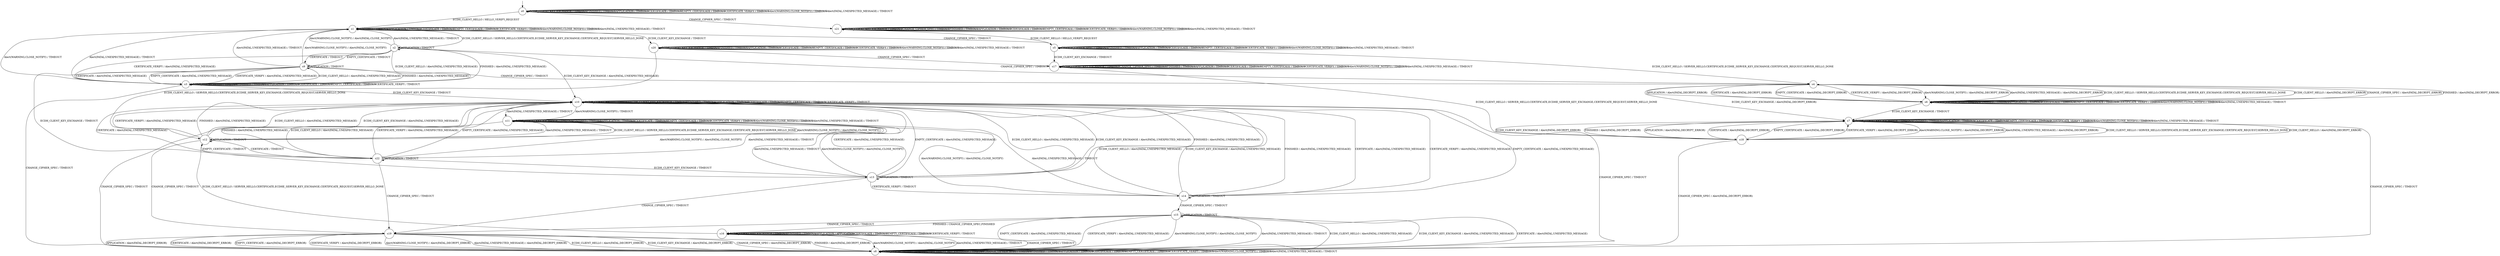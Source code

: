 digraph g {

	s0 [shape="circle" label="s0"];
	s1 [shape="circle" label="s1"];
	s2 [shape="circle" label="s2"];
	s3 [shape="circle" label="s3"];
	s4 [shape="circle" label="s4"];
	s5 [shape="circle" label="s5"];
	s6 [shape="circle" label="s6"];
	s7 [shape="circle" label="s7"];
	s8 [shape="circle" label="s8"];
	s9 [shape="circle" label="s9"];
	s10 [shape="circle" label="s10"];
	s11 [shape="circle" label="s11"];
	s12 [shape="circle" label="s12"];
	s13 [shape="circle" label="s13"];
	s14 [shape="circle" label="s14"];
	s15 [shape="circle" label="s15"];
	s16 [shape="circle" label="s16"];
	s17 [shape="circle" label="s17"];
	s18 [shape="circle" label="s18"];
	s19 [shape="circle" label="s19"];
	s20 [shape="circle" label="s20"];
	s21 [shape="circle" label="s21"];
	s22 [shape="circle" label="s22"];
	s0 -> s1 [label="ECDH_CLIENT_HELLO / HELLO_VERIFY_REQUEST"];
	s0 -> s0 [label="ECDH_CLIENT_KEY_EXCHANGE / TIMEOUT"];
	s0 -> s21 [label="CHANGE_CIPHER_SPEC / TIMEOUT"];
	s0 -> s0 [label="FINISHED / TIMEOUT"];
	s0 -> s0 [label="APPLICATION / TIMEOUT"];
	s0 -> s0 [label="CERTIFICATE / TIMEOUT"];
	s0 -> s0 [label="EMPTY_CERTIFICATE / TIMEOUT"];
	s0 -> s0 [label="CERTIFICATE_VERIFY / TIMEOUT"];
	s0 -> s0 [label="Alert(WARNING,CLOSE_NOTIFY) / TIMEOUT"];
	s0 -> s0 [label="Alert(FATAL,UNEXPECTED_MESSAGE) / TIMEOUT"];
	s1 -> s2 [label="ECDH_CLIENT_HELLO / SERVER_HELLO,CERTIFICATE,ECDHE_SERVER_KEY_EXCHANGE,CERTIFICATE_REQUEST,SERVER_HELLO_DONE"];
	s1 -> s20 [label="ECDH_CLIENT_KEY_EXCHANGE / TIMEOUT"];
	s1 -> s5 [label="CHANGE_CIPHER_SPEC / TIMEOUT"];
	s1 -> s1 [label="FINISHED / TIMEOUT"];
	s1 -> s1 [label="APPLICATION / TIMEOUT"];
	s1 -> s1 [label="CERTIFICATE / TIMEOUT"];
	s1 -> s1 [label="EMPTY_CERTIFICATE / TIMEOUT"];
	s1 -> s1 [label="CERTIFICATE_VERIFY / TIMEOUT"];
	s1 -> s1 [label="Alert(WARNING,CLOSE_NOTIFY) / TIMEOUT"];
	s1 -> s1 [label="Alert(FATAL,UNEXPECTED_MESSAGE) / TIMEOUT"];
	s2 -> s3 [label="ECDH_CLIENT_HELLO / Alert(FATAL,UNEXPECTED_MESSAGE)"];
	s2 -> s10 [label="ECDH_CLIENT_KEY_EXCHANGE / Alert(FATAL,UNEXPECTED_MESSAGE)"];
	s2 -> s4 [label="CHANGE_CIPHER_SPEC / TIMEOUT"];
	s2 -> s3 [label="FINISHED / Alert(FATAL,UNEXPECTED_MESSAGE)"];
	s2 -> s2 [label="APPLICATION / TIMEOUT"];
	s2 -> s9 [label="CERTIFICATE / TIMEOUT"];
	s2 -> s9 [label="EMPTY_CERTIFICATE / TIMEOUT"];
	s2 -> s3 [label="CERTIFICATE_VERIFY / Alert(FATAL,UNEXPECTED_MESSAGE)"];
	s2 -> s1 [label="Alert(WARNING,CLOSE_NOTIFY) / Alert(FATAL,CLOSE_NOTIFY)"];
	s2 -> s1 [label="Alert(FATAL,UNEXPECTED_MESSAGE) / TIMEOUT"];
	s3 -> s3 [label="ECDH_CLIENT_HELLO / TIMEOUT"];
	s3 -> s10 [label="ECDH_CLIENT_KEY_EXCHANGE / TIMEOUT"];
	s3 -> s8 [label="CHANGE_CIPHER_SPEC / TIMEOUT"];
	s3 -> s3 [label="FINISHED / TIMEOUT"];
	s3 -> s3 [label="APPLICATION / TIMEOUT"];
	s3 -> s3 [label="CERTIFICATE / TIMEOUT"];
	s3 -> s3 [label="EMPTY_CERTIFICATE / TIMEOUT"];
	s3 -> s3 [label="CERTIFICATE_VERIFY / TIMEOUT"];
	s3 -> s1 [label="Alert(WARNING,CLOSE_NOTIFY) / TIMEOUT"];
	s3 -> s1 [label="Alert(FATAL,UNEXPECTED_MESSAGE) / TIMEOUT"];
	s4 -> s6 [label="ECDH_CLIENT_HELLO / Alert(FATAL,DECRYPT_ERROR)"];
	s4 -> s7 [label="ECDH_CLIENT_KEY_EXCHANGE / Alert(FATAL,DECRYPT_ERROR)"];
	s4 -> s6 [label="CHANGE_CIPHER_SPEC / Alert(FATAL,DECRYPT_ERROR)"];
	s4 -> s6 [label="FINISHED / Alert(FATAL,DECRYPT_ERROR)"];
	s4 -> s6 [label="APPLICATION / Alert(FATAL,DECRYPT_ERROR)"];
	s4 -> s6 [label="CERTIFICATE / Alert(FATAL,DECRYPT_ERROR)"];
	s4 -> s6 [label="EMPTY_CERTIFICATE / Alert(FATAL,DECRYPT_ERROR)"];
	s4 -> s6 [label="CERTIFICATE_VERIFY / Alert(FATAL,DECRYPT_ERROR)"];
	s4 -> s6 [label="Alert(WARNING,CLOSE_NOTIFY) / Alert(FATAL,DECRYPT_ERROR)"];
	s4 -> s6 [label="Alert(FATAL,UNEXPECTED_MESSAGE) / Alert(FATAL,DECRYPT_ERROR)"];
	s5 -> s4 [label="ECDH_CLIENT_HELLO / SERVER_HELLO,CERTIFICATE,ECDHE_SERVER_KEY_EXCHANGE,CERTIFICATE_REQUEST,SERVER_HELLO_DONE"];
	s5 -> s17 [label="ECDH_CLIENT_KEY_EXCHANGE / TIMEOUT"];
	s5 -> s5 [label="CHANGE_CIPHER_SPEC / TIMEOUT"];
	s5 -> s5 [label="FINISHED / TIMEOUT"];
	s5 -> s5 [label="APPLICATION / TIMEOUT"];
	s5 -> s5 [label="CERTIFICATE / TIMEOUT"];
	s5 -> s5 [label="EMPTY_CERTIFICATE / TIMEOUT"];
	s5 -> s5 [label="CERTIFICATE_VERIFY / TIMEOUT"];
	s5 -> s5 [label="Alert(WARNING,CLOSE_NOTIFY) / TIMEOUT"];
	s5 -> s5 [label="Alert(FATAL,UNEXPECTED_MESSAGE) / TIMEOUT"];
	s6 -> s4 [label="ECDH_CLIENT_HELLO / SERVER_HELLO,CERTIFICATE,ECDHE_SERVER_KEY_EXCHANGE,CERTIFICATE_REQUEST,SERVER_HELLO_DONE"];
	s6 -> s7 [label="ECDH_CLIENT_KEY_EXCHANGE / TIMEOUT"];
	s6 -> s6 [label="CHANGE_CIPHER_SPEC / TIMEOUT"];
	s6 -> s6 [label="FINISHED / TIMEOUT"];
	s6 -> s6 [label="APPLICATION / TIMEOUT"];
	s6 -> s6 [label="CERTIFICATE / TIMEOUT"];
	s6 -> s6 [label="EMPTY_CERTIFICATE / TIMEOUT"];
	s6 -> s6 [label="CERTIFICATE_VERIFY / TIMEOUT"];
	s6 -> s6 [label="Alert(WARNING,CLOSE_NOTIFY) / TIMEOUT"];
	s6 -> s6 [label="Alert(FATAL,UNEXPECTED_MESSAGE) / TIMEOUT"];
	s7 -> s18 [label="ECDH_CLIENT_HELLO / SERVER_HELLO,CERTIFICATE,ECDHE_SERVER_KEY_EXCHANGE,CERTIFICATE_REQUEST,SERVER_HELLO_DONE"];
	s7 -> s7 [label="ECDH_CLIENT_KEY_EXCHANGE / TIMEOUT"];
	s7 -> s8 [label="CHANGE_CIPHER_SPEC / TIMEOUT"];
	s7 -> s7 [label="FINISHED / TIMEOUT"];
	s7 -> s7 [label="APPLICATION / TIMEOUT"];
	s7 -> s7 [label="CERTIFICATE / TIMEOUT"];
	s7 -> s7 [label="EMPTY_CERTIFICATE / TIMEOUT"];
	s7 -> s7 [label="CERTIFICATE_VERIFY / TIMEOUT"];
	s7 -> s7 [label="Alert(WARNING,CLOSE_NOTIFY) / TIMEOUT"];
	s7 -> s7 [label="Alert(FATAL,UNEXPECTED_MESSAGE) / TIMEOUT"];
	s8 -> s8 [label="ECDH_CLIENT_HELLO / TIMEOUT"];
	s8 -> s8 [label="ECDH_CLIENT_KEY_EXCHANGE / TIMEOUT"];
	s8 -> s8 [label="CHANGE_CIPHER_SPEC / TIMEOUT"];
	s8 -> s8 [label="FINISHED / TIMEOUT"];
	s8 -> s8 [label="APPLICATION / TIMEOUT"];
	s8 -> s8 [label="CERTIFICATE / TIMEOUT"];
	s8 -> s8 [label="EMPTY_CERTIFICATE / TIMEOUT"];
	s8 -> s8 [label="CERTIFICATE_VERIFY / TIMEOUT"];
	s8 -> s8 [label="Alert(WARNING,CLOSE_NOTIFY) / TIMEOUT"];
	s8 -> s8 [label="Alert(FATAL,UNEXPECTED_MESSAGE) / TIMEOUT"];
	s9 -> s3 [label="ECDH_CLIENT_HELLO / Alert(FATAL,UNEXPECTED_MESSAGE)"];
	s9 -> s13 [label="ECDH_CLIENT_KEY_EXCHANGE / TIMEOUT"];
	s9 -> s4 [label="CHANGE_CIPHER_SPEC / TIMEOUT"];
	s9 -> s3 [label="FINISHED / Alert(FATAL,UNEXPECTED_MESSAGE)"];
	s9 -> s9 [label="APPLICATION / TIMEOUT"];
	s9 -> s3 [label="CERTIFICATE / Alert(FATAL,UNEXPECTED_MESSAGE)"];
	s9 -> s3 [label="EMPTY_CERTIFICATE / Alert(FATAL,UNEXPECTED_MESSAGE)"];
	s9 -> s3 [label="CERTIFICATE_VERIFY / Alert(FATAL,UNEXPECTED_MESSAGE)"];
	s9 -> s1 [label="Alert(WARNING,CLOSE_NOTIFY) / Alert(FATAL,CLOSE_NOTIFY)"];
	s9 -> s1 [label="Alert(FATAL,UNEXPECTED_MESSAGE) / TIMEOUT"];
	s10 -> s10 [label="ECDH_CLIENT_HELLO / TIMEOUT"];
	s10 -> s10 [label="ECDH_CLIENT_KEY_EXCHANGE / TIMEOUT"];
	s10 -> s8 [label="CHANGE_CIPHER_SPEC / TIMEOUT"];
	s10 -> s10 [label="FINISHED / TIMEOUT"];
	s10 -> s10 [label="APPLICATION / TIMEOUT"];
	s10 -> s10 [label="CERTIFICATE / TIMEOUT"];
	s10 -> s10 [label="EMPTY_CERTIFICATE / TIMEOUT"];
	s10 -> s10 [label="CERTIFICATE_VERIFY / TIMEOUT"];
	s10 -> s11 [label="Alert(WARNING,CLOSE_NOTIFY) / TIMEOUT"];
	s10 -> s11 [label="Alert(FATAL,UNEXPECTED_MESSAGE) / TIMEOUT"];
	s11 -> s12 [label="ECDH_CLIENT_HELLO / SERVER_HELLO,CERTIFICATE,ECDHE_SERVER_KEY_EXCHANGE,CERTIFICATE_REQUEST,SERVER_HELLO_DONE"];
	s11 -> s11 [label="ECDH_CLIENT_KEY_EXCHANGE / TIMEOUT"];
	s11 -> s8 [label="CHANGE_CIPHER_SPEC / TIMEOUT"];
	s11 -> s11 [label="FINISHED / TIMEOUT"];
	s11 -> s11 [label="APPLICATION / TIMEOUT"];
	s11 -> s11 [label="CERTIFICATE / TIMEOUT"];
	s11 -> s11 [label="EMPTY_CERTIFICATE / TIMEOUT"];
	s11 -> s11 [label="CERTIFICATE_VERIFY / TIMEOUT"];
	s11 -> s11 [label="Alert(WARNING,CLOSE_NOTIFY) / TIMEOUT"];
	s11 -> s11 [label="Alert(FATAL,UNEXPECTED_MESSAGE) / TIMEOUT"];
	s12 -> s10 [label="ECDH_CLIENT_HELLO / Alert(FATAL,UNEXPECTED_MESSAGE)"];
	s12 -> s10 [label="ECDH_CLIENT_KEY_EXCHANGE / Alert(FATAL,UNEXPECTED_MESSAGE)"];
	s12 -> s19 [label="CHANGE_CIPHER_SPEC / TIMEOUT"];
	s12 -> s10 [label="FINISHED / Alert(FATAL,UNEXPECTED_MESSAGE)"];
	s12 -> s12 [label="APPLICATION / TIMEOUT"];
	s12 -> s22 [label="CERTIFICATE / TIMEOUT"];
	s12 -> s22 [label="EMPTY_CERTIFICATE / TIMEOUT"];
	s12 -> s10 [label="CERTIFICATE_VERIFY / Alert(FATAL,UNEXPECTED_MESSAGE)"];
	s12 -> s11 [label="Alert(WARNING,CLOSE_NOTIFY) / Alert(FATAL,CLOSE_NOTIFY)"];
	s12 -> s11 [label="Alert(FATAL,UNEXPECTED_MESSAGE) / TIMEOUT"];
	s13 -> s10 [label="ECDH_CLIENT_HELLO / Alert(FATAL,UNEXPECTED_MESSAGE)"];
	s13 -> s10 [label="ECDH_CLIENT_KEY_EXCHANGE / Alert(FATAL,UNEXPECTED_MESSAGE)"];
	s13 -> s19 [label="CHANGE_CIPHER_SPEC / TIMEOUT"];
	s13 -> s10 [label="FINISHED / Alert(FATAL,UNEXPECTED_MESSAGE)"];
	s13 -> s13 [label="APPLICATION / TIMEOUT"];
	s13 -> s10 [label="CERTIFICATE / Alert(FATAL,UNEXPECTED_MESSAGE)"];
	s13 -> s10 [label="EMPTY_CERTIFICATE / Alert(FATAL,UNEXPECTED_MESSAGE)"];
	s13 -> s14 [label="CERTIFICATE_VERIFY / TIMEOUT"];
	s13 -> s11 [label="Alert(WARNING,CLOSE_NOTIFY) / Alert(FATAL,CLOSE_NOTIFY)"];
	s13 -> s11 [label="Alert(FATAL,UNEXPECTED_MESSAGE) / TIMEOUT"];
	s14 -> s10 [label="ECDH_CLIENT_HELLO / Alert(FATAL,UNEXPECTED_MESSAGE)"];
	s14 -> s10 [label="ECDH_CLIENT_KEY_EXCHANGE / Alert(FATAL,UNEXPECTED_MESSAGE)"];
	s14 -> s15 [label="CHANGE_CIPHER_SPEC / TIMEOUT"];
	s14 -> s10 [label="FINISHED / Alert(FATAL,UNEXPECTED_MESSAGE)"];
	s14 -> s14 [label="APPLICATION / TIMEOUT"];
	s14 -> s10 [label="CERTIFICATE / Alert(FATAL,UNEXPECTED_MESSAGE)"];
	s14 -> s10 [label="EMPTY_CERTIFICATE / Alert(FATAL,UNEXPECTED_MESSAGE)"];
	s14 -> s10 [label="CERTIFICATE_VERIFY / Alert(FATAL,UNEXPECTED_MESSAGE)"];
	s14 -> s11 [label="Alert(WARNING,CLOSE_NOTIFY) / Alert(FATAL,CLOSE_NOTIFY)"];
	s14 -> s11 [label="Alert(FATAL,UNEXPECTED_MESSAGE) / TIMEOUT"];
	s15 -> s8 [label="ECDH_CLIENT_HELLO / Alert(FATAL,UNEXPECTED_MESSAGE)"];
	s15 -> s8 [label="ECDH_CLIENT_KEY_EXCHANGE / Alert(FATAL,UNEXPECTED_MESSAGE)"];
	s15 -> s19 [label="CHANGE_CIPHER_SPEC / TIMEOUT"];
	s15 -> s16 [label="FINISHED / CHANGE_CIPHER_SPEC,FINISHED"];
	s15 -> s15 [label="APPLICATION / TIMEOUT"];
	s15 -> s8 [label="CERTIFICATE / Alert(FATAL,UNEXPECTED_MESSAGE)"];
	s15 -> s8 [label="EMPTY_CERTIFICATE / Alert(FATAL,UNEXPECTED_MESSAGE)"];
	s15 -> s8 [label="CERTIFICATE_VERIFY / Alert(FATAL,UNEXPECTED_MESSAGE)"];
	s15 -> s8 [label="Alert(WARNING,CLOSE_NOTIFY) / Alert(FATAL,CLOSE_NOTIFY)"];
	s15 -> s8 [label="Alert(FATAL,UNEXPECTED_MESSAGE) / TIMEOUT"];
	s16 -> s12 [label="ECDH_CLIENT_HELLO / SERVER_HELLO,CERTIFICATE,ECDHE_SERVER_KEY_EXCHANGE,CERTIFICATE_REQUEST,SERVER_HELLO_DONE"];
	s16 -> s16 [label="ECDH_CLIENT_KEY_EXCHANGE / TIMEOUT"];
	s16 -> s8 [label="CHANGE_CIPHER_SPEC / TIMEOUT"];
	s16 -> s16 [label="FINISHED / TIMEOUT"];
	s16 -> s16 [label="APPLICATION / APPLICATION"];
	s16 -> s16 [label="CERTIFICATE / TIMEOUT"];
	s16 -> s16 [label="EMPTY_CERTIFICATE / TIMEOUT"];
	s16 -> s16 [label="CERTIFICATE_VERIFY / TIMEOUT"];
	s16 -> s8 [label="Alert(WARNING,CLOSE_NOTIFY) / Alert(FATAL,CLOSE_NOTIFY)"];
	s16 -> s8 [label="Alert(FATAL,UNEXPECTED_MESSAGE) / TIMEOUT"];
	s17 -> s18 [label="ECDH_CLIENT_HELLO / SERVER_HELLO,CERTIFICATE,ECDHE_SERVER_KEY_EXCHANGE,CERTIFICATE_REQUEST,SERVER_HELLO_DONE"];
	s17 -> s17 [label="ECDH_CLIENT_KEY_EXCHANGE / TIMEOUT"];
	s17 -> s17 [label="CHANGE_CIPHER_SPEC / TIMEOUT"];
	s17 -> s17 [label="FINISHED / TIMEOUT"];
	s17 -> s17 [label="APPLICATION / TIMEOUT"];
	s17 -> s17 [label="CERTIFICATE / TIMEOUT"];
	s17 -> s17 [label="EMPTY_CERTIFICATE / TIMEOUT"];
	s17 -> s17 [label="CERTIFICATE_VERIFY / TIMEOUT"];
	s17 -> s17 [label="Alert(WARNING,CLOSE_NOTIFY) / TIMEOUT"];
	s17 -> s17 [label="Alert(FATAL,UNEXPECTED_MESSAGE) / TIMEOUT"];
	s18 -> s7 [label="ECDH_CLIENT_HELLO / Alert(FATAL,DECRYPT_ERROR)"];
	s18 -> s7 [label="ECDH_CLIENT_KEY_EXCHANGE / Alert(FATAL,DECRYPT_ERROR)"];
	s18 -> s8 [label="CHANGE_CIPHER_SPEC / Alert(FATAL,DECRYPT_ERROR)"];
	s18 -> s7 [label="FINISHED / Alert(FATAL,DECRYPT_ERROR)"];
	s18 -> s7 [label="APPLICATION / Alert(FATAL,DECRYPT_ERROR)"];
	s18 -> s7 [label="CERTIFICATE / Alert(FATAL,DECRYPT_ERROR)"];
	s18 -> s7 [label="EMPTY_CERTIFICATE / Alert(FATAL,DECRYPT_ERROR)"];
	s18 -> s7 [label="CERTIFICATE_VERIFY / Alert(FATAL,DECRYPT_ERROR)"];
	s18 -> s7 [label="Alert(WARNING,CLOSE_NOTIFY) / Alert(FATAL,DECRYPT_ERROR)"];
	s18 -> s7 [label="Alert(FATAL,UNEXPECTED_MESSAGE) / Alert(FATAL,DECRYPT_ERROR)"];
	s19 -> s8 [label="ECDH_CLIENT_HELLO / Alert(FATAL,DECRYPT_ERROR)"];
	s19 -> s8 [label="ECDH_CLIENT_KEY_EXCHANGE / Alert(FATAL,DECRYPT_ERROR)"];
	s19 -> s8 [label="CHANGE_CIPHER_SPEC / Alert(FATAL,DECRYPT_ERROR)"];
	s19 -> s8 [label="FINISHED / Alert(FATAL,DECRYPT_ERROR)"];
	s19 -> s8 [label="APPLICATION / Alert(FATAL,DECRYPT_ERROR)"];
	s19 -> s8 [label="CERTIFICATE / Alert(FATAL,DECRYPT_ERROR)"];
	s19 -> s8 [label="EMPTY_CERTIFICATE / Alert(FATAL,DECRYPT_ERROR)"];
	s19 -> s8 [label="CERTIFICATE_VERIFY / Alert(FATAL,DECRYPT_ERROR)"];
	s19 -> s8 [label="Alert(WARNING,CLOSE_NOTIFY) / Alert(FATAL,DECRYPT_ERROR)"];
	s19 -> s8 [label="Alert(FATAL,UNEXPECTED_MESSAGE) / Alert(FATAL,DECRYPT_ERROR)"];
	s20 -> s12 [label="ECDH_CLIENT_HELLO / SERVER_HELLO,CERTIFICATE,ECDHE_SERVER_KEY_EXCHANGE,CERTIFICATE_REQUEST,SERVER_HELLO_DONE"];
	s20 -> s20 [label="ECDH_CLIENT_KEY_EXCHANGE / TIMEOUT"];
	s20 -> s17 [label="CHANGE_CIPHER_SPEC / TIMEOUT"];
	s20 -> s20 [label="FINISHED / TIMEOUT"];
	s20 -> s20 [label="APPLICATION / TIMEOUT"];
	s20 -> s20 [label="CERTIFICATE / TIMEOUT"];
	s20 -> s20 [label="EMPTY_CERTIFICATE / TIMEOUT"];
	s20 -> s20 [label="CERTIFICATE_VERIFY / TIMEOUT"];
	s20 -> s20 [label="Alert(WARNING,CLOSE_NOTIFY) / TIMEOUT"];
	s20 -> s20 [label="Alert(FATAL,UNEXPECTED_MESSAGE) / TIMEOUT"];
	s21 -> s5 [label="ECDH_CLIENT_HELLO / HELLO_VERIFY_REQUEST"];
	s21 -> s21 [label="ECDH_CLIENT_KEY_EXCHANGE / TIMEOUT"];
	s21 -> s21 [label="CHANGE_CIPHER_SPEC / TIMEOUT"];
	s21 -> s21 [label="FINISHED / TIMEOUT"];
	s21 -> s21 [label="APPLICATION / TIMEOUT"];
	s21 -> s21 [label="CERTIFICATE / TIMEOUT"];
	s21 -> s21 [label="EMPTY_CERTIFICATE / TIMEOUT"];
	s21 -> s21 [label="CERTIFICATE_VERIFY / TIMEOUT"];
	s21 -> s21 [label="Alert(WARNING,CLOSE_NOTIFY) / TIMEOUT"];
	s21 -> s21 [label="Alert(FATAL,UNEXPECTED_MESSAGE) / TIMEOUT"];
	s22 -> s10 [label="ECDH_CLIENT_HELLO / Alert(FATAL,UNEXPECTED_MESSAGE)"];
	s22 -> s13 [label="ECDH_CLIENT_KEY_EXCHANGE / TIMEOUT"];
	s22 -> s19 [label="CHANGE_CIPHER_SPEC / TIMEOUT"];
	s22 -> s10 [label="FINISHED / Alert(FATAL,UNEXPECTED_MESSAGE)"];
	s22 -> s22 [label="APPLICATION / TIMEOUT"];
	s22 -> s10 [label="CERTIFICATE / Alert(FATAL,UNEXPECTED_MESSAGE)"];
	s22 -> s10 [label="EMPTY_CERTIFICATE / Alert(FATAL,UNEXPECTED_MESSAGE)"];
	s22 -> s10 [label="CERTIFICATE_VERIFY / Alert(FATAL,UNEXPECTED_MESSAGE)"];
	s22 -> s11 [label="Alert(WARNING,CLOSE_NOTIFY) / Alert(FATAL,CLOSE_NOTIFY)"];
	s22 -> s11 [label="Alert(FATAL,UNEXPECTED_MESSAGE) / TIMEOUT"];

__start0 [label="" shape="none" width="0" height="0"];
__start0 -> s0;

}
